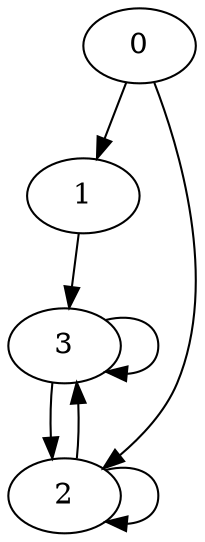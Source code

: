 digraph {
    1;
    0;
    3;
    2;
    2 -> 2;
    3 -> 2;
    0 -> 1;
    3 -> 3;
    0 -> 2;
    2 -> 3;
    1 -> 3;
}